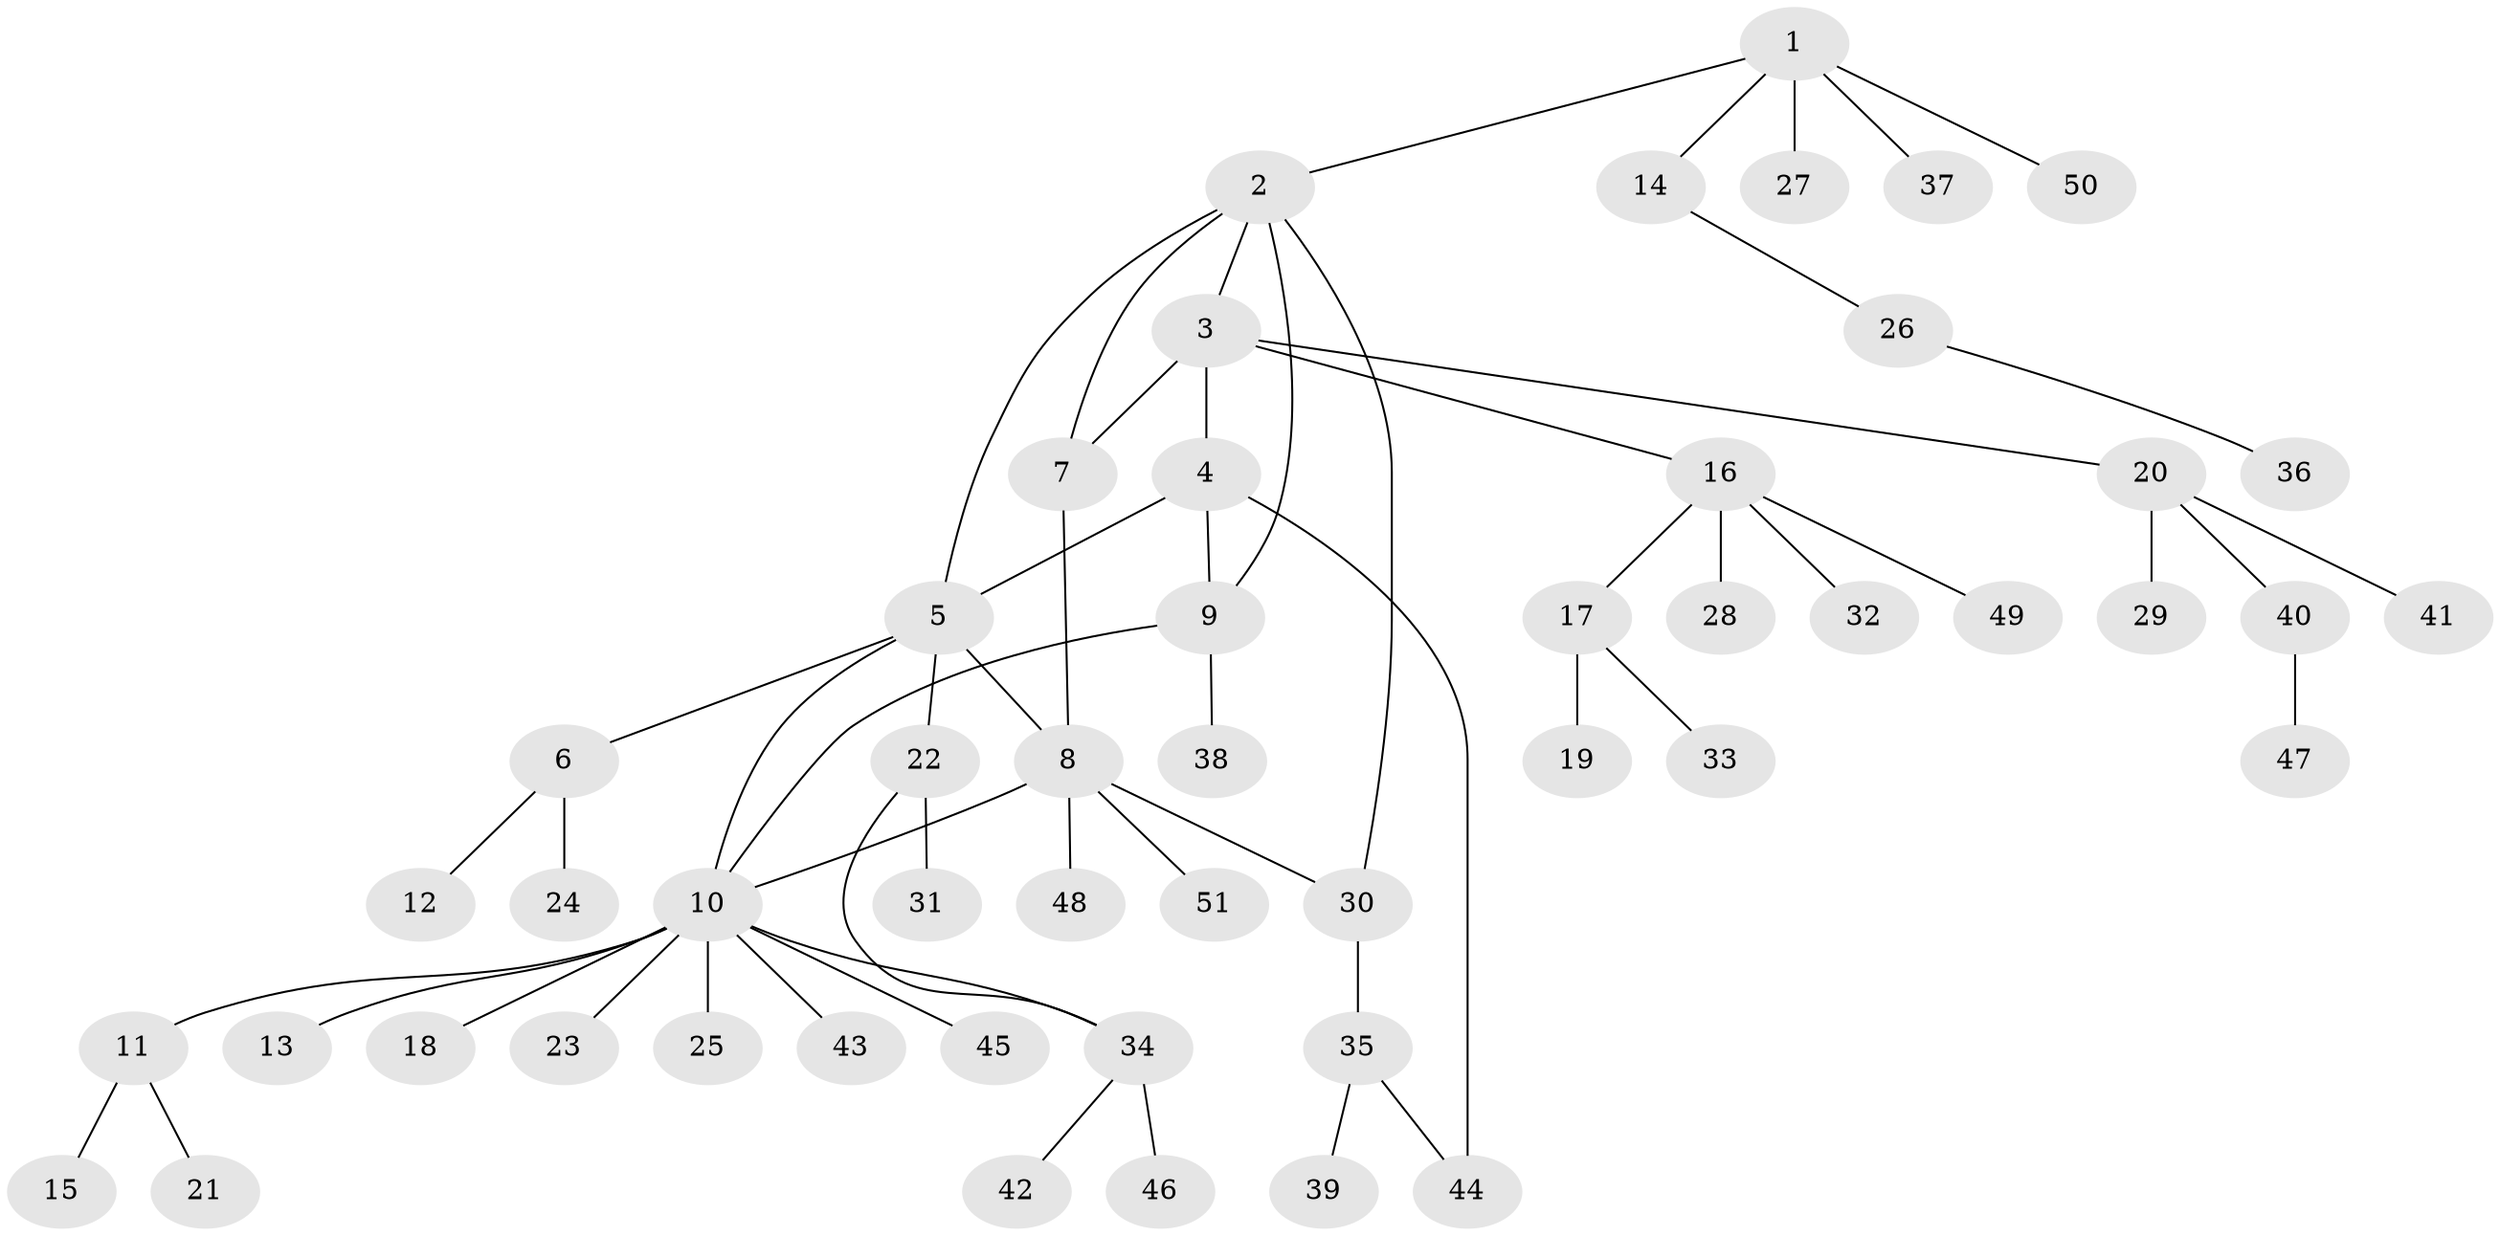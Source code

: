 // coarse degree distribution, {4: 0.0625, 7: 0.0625, 2: 0.15625, 5: 0.03125, 3: 0.125, 10: 0.03125, 1: 0.53125}
// Generated by graph-tools (version 1.1) at 2025/52/03/04/25 22:52:30]
// undirected, 51 vertices, 59 edges
graph export_dot {
  node [color=gray90,style=filled];
  1;
  2;
  3;
  4;
  5;
  6;
  7;
  8;
  9;
  10;
  11;
  12;
  13;
  14;
  15;
  16;
  17;
  18;
  19;
  20;
  21;
  22;
  23;
  24;
  25;
  26;
  27;
  28;
  29;
  30;
  31;
  32;
  33;
  34;
  35;
  36;
  37;
  38;
  39;
  40;
  41;
  42;
  43;
  44;
  45;
  46;
  47;
  48;
  49;
  50;
  51;
  1 -- 2;
  1 -- 14;
  1 -- 27;
  1 -- 37;
  1 -- 50;
  2 -- 3;
  2 -- 5;
  2 -- 7;
  2 -- 9;
  2 -- 30;
  3 -- 4;
  3 -- 7;
  3 -- 16;
  3 -- 20;
  4 -- 5;
  4 -- 9;
  4 -- 44;
  5 -- 6;
  5 -- 8;
  5 -- 10;
  5 -- 22;
  6 -- 12;
  6 -- 24;
  7 -- 8;
  8 -- 10;
  8 -- 30;
  8 -- 48;
  8 -- 51;
  9 -- 10;
  9 -- 38;
  10 -- 11;
  10 -- 13;
  10 -- 18;
  10 -- 23;
  10 -- 25;
  10 -- 34;
  10 -- 43;
  10 -- 45;
  11 -- 15;
  11 -- 21;
  14 -- 26;
  16 -- 17;
  16 -- 28;
  16 -- 32;
  16 -- 49;
  17 -- 19;
  17 -- 33;
  20 -- 29;
  20 -- 40;
  20 -- 41;
  22 -- 31;
  22 -- 34;
  26 -- 36;
  30 -- 35;
  34 -- 42;
  34 -- 46;
  35 -- 39;
  35 -- 44;
  40 -- 47;
}
